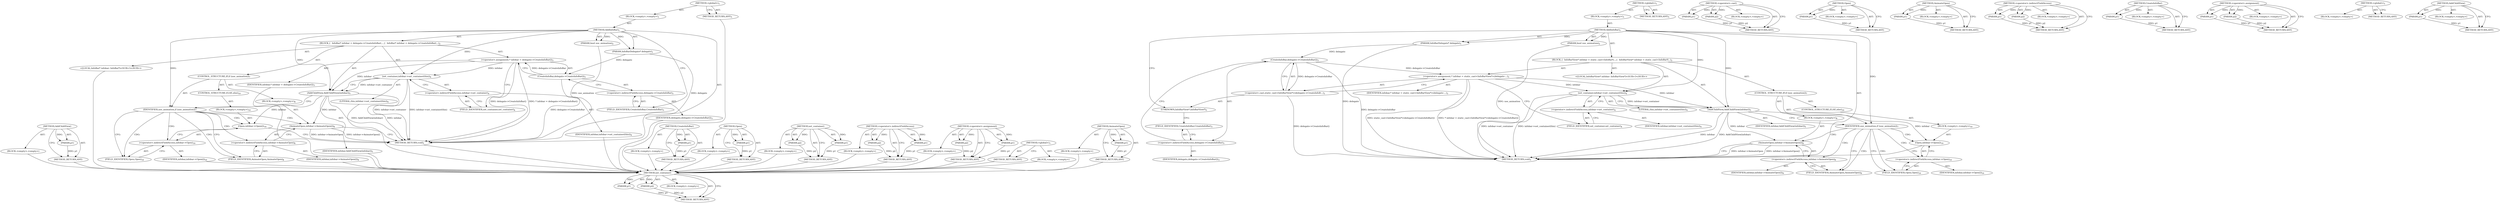 digraph "AddChildView" {
vulnerable_79 [label=<(METHOD,AddChildView)>];
vulnerable_80 [label=<(PARAM,p1)>];
vulnerable_81 [label=<(BLOCK,&lt;empty&gt;,&lt;empty&gt;)>];
vulnerable_82 [label=<(METHOD_RETURN,ANY)>];
vulnerable_6 [label=<(METHOD,&lt;global&gt;)<SUB>1</SUB>>];
vulnerable_7 [label=<(BLOCK,&lt;empty&gt;,&lt;empty&gt;)<SUB>1</SUB>>];
vulnerable_8 [label=<(METHOD,AddInfoBar)<SUB>1</SUB>>];
vulnerable_9 [label=<(PARAM,InfoBarDelegate* delegate)<SUB>1</SUB>>];
vulnerable_10 [label=<(PARAM,bool use_animation)<SUB>2</SUB>>];
vulnerable_11 [label=<(BLOCK,{
  InfoBar* infobar = delegate-&gt;CreateInfoBar(...,{
  InfoBar* infobar = delegate-&gt;CreateInfoBar(...)<SUB>2</SUB>>];
vulnerable_12 [label="<(LOCAL,InfoBar* infobar: InfoBar*)<SUB>3</SUB>>"];
vulnerable_13 [label=<(&lt;operator&gt;.assignment,* infobar = delegate-&gt;CreateInfoBar())<SUB>3</SUB>>];
vulnerable_14 [label=<(IDENTIFIER,infobar,* infobar = delegate-&gt;CreateInfoBar())<SUB>3</SUB>>];
vulnerable_15 [label=<(CreateInfoBar,delegate-&gt;CreateInfoBar())<SUB>3</SUB>>];
vulnerable_16 [label=<(&lt;operator&gt;.indirectFieldAccess,delegate-&gt;CreateInfoBar)<SUB>3</SUB>>];
vulnerable_17 [label=<(IDENTIFIER,delegate,delegate-&gt;CreateInfoBar())<SUB>3</SUB>>];
vulnerable_18 [label=<(FIELD_IDENTIFIER,CreateInfoBar,CreateInfoBar)<SUB>3</SUB>>];
vulnerable_19 [label=<(set_container,infobar-&gt;set_container(this))<SUB>4</SUB>>];
vulnerable_20 [label=<(&lt;operator&gt;.indirectFieldAccess,infobar-&gt;set_container)<SUB>4</SUB>>];
vulnerable_21 [label=<(IDENTIFIER,infobar,infobar-&gt;set_container(this))<SUB>4</SUB>>];
vulnerable_22 [label=<(FIELD_IDENTIFIER,set_container,set_container)<SUB>4</SUB>>];
vulnerable_23 [label=<(LITERAL,this,infobar-&gt;set_container(this))<SUB>4</SUB>>];
vulnerable_24 [label=<(AddChildView,AddChildView(infobar))<SUB>5</SUB>>];
vulnerable_25 [label=<(IDENTIFIER,infobar,AddChildView(infobar))<SUB>5</SUB>>];
vulnerable_26 [label=<(CONTROL_STRUCTURE,IF,if (use_animation))<SUB>7</SUB>>];
vulnerable_27 [label=<(IDENTIFIER,use_animation,if (use_animation))<SUB>7</SUB>>];
vulnerable_28 [label=<(BLOCK,&lt;empty&gt;,&lt;empty&gt;)<SUB>8</SUB>>];
vulnerable_29 [label=<(AnimateOpen,infobar-&gt;AnimateOpen())<SUB>8</SUB>>];
vulnerable_30 [label=<(&lt;operator&gt;.indirectFieldAccess,infobar-&gt;AnimateOpen)<SUB>8</SUB>>];
vulnerable_31 [label=<(IDENTIFIER,infobar,infobar-&gt;AnimateOpen())<SUB>8</SUB>>];
vulnerable_32 [label=<(FIELD_IDENTIFIER,AnimateOpen,AnimateOpen)<SUB>8</SUB>>];
vulnerable_33 [label=<(CONTROL_STRUCTURE,ELSE,else)<SUB>10</SUB>>];
vulnerable_34 [label=<(BLOCK,&lt;empty&gt;,&lt;empty&gt;)<SUB>10</SUB>>];
vulnerable_35 [label=<(Open,infobar-&gt;Open())<SUB>10</SUB>>];
vulnerable_36 [label=<(&lt;operator&gt;.indirectFieldAccess,infobar-&gt;Open)<SUB>10</SUB>>];
vulnerable_37 [label=<(IDENTIFIER,infobar,infobar-&gt;Open())<SUB>10</SUB>>];
vulnerable_38 [label=<(FIELD_IDENTIFIER,Open,Open)<SUB>10</SUB>>];
vulnerable_39 [label=<(METHOD_RETURN,void)<SUB>1</SUB>>];
vulnerable_41 [label=<(METHOD_RETURN,ANY)<SUB>1</SUB>>];
vulnerable_65 [label=<(METHOD,CreateInfoBar)>];
vulnerable_66 [label=<(PARAM,p1)>];
vulnerable_67 [label=<(BLOCK,&lt;empty&gt;,&lt;empty&gt;)>];
vulnerable_68 [label=<(METHOD_RETURN,ANY)>];
vulnerable_87 [label=<(METHOD,Open)>];
vulnerable_88 [label=<(PARAM,p1)>];
vulnerable_89 [label=<(BLOCK,&lt;empty&gt;,&lt;empty&gt;)>];
vulnerable_90 [label=<(METHOD_RETURN,ANY)>];
vulnerable_74 [label=<(METHOD,set_container)>];
vulnerable_75 [label=<(PARAM,p1)>];
vulnerable_76 [label=<(PARAM,p2)>];
vulnerable_77 [label=<(BLOCK,&lt;empty&gt;,&lt;empty&gt;)>];
vulnerable_78 [label=<(METHOD_RETURN,ANY)>];
vulnerable_69 [label=<(METHOD,&lt;operator&gt;.indirectFieldAccess)>];
vulnerable_70 [label=<(PARAM,p1)>];
vulnerable_71 [label=<(PARAM,p2)>];
vulnerable_72 [label=<(BLOCK,&lt;empty&gt;,&lt;empty&gt;)>];
vulnerable_73 [label=<(METHOD_RETURN,ANY)>];
vulnerable_60 [label=<(METHOD,&lt;operator&gt;.assignment)>];
vulnerable_61 [label=<(PARAM,p1)>];
vulnerable_62 [label=<(PARAM,p2)>];
vulnerable_63 [label=<(BLOCK,&lt;empty&gt;,&lt;empty&gt;)>];
vulnerable_64 [label=<(METHOD_RETURN,ANY)>];
vulnerable_54 [label=<(METHOD,&lt;global&gt;)<SUB>1</SUB>>];
vulnerable_55 [label=<(BLOCK,&lt;empty&gt;,&lt;empty&gt;)>];
vulnerable_56 [label=<(METHOD_RETURN,ANY)>];
vulnerable_83 [label=<(METHOD,AnimateOpen)>];
vulnerable_84 [label=<(PARAM,p1)>];
vulnerable_85 [label=<(BLOCK,&lt;empty&gt;,&lt;empty&gt;)>];
vulnerable_86 [label=<(METHOD_RETURN,ANY)>];
fixed_81 [label=<(METHOD,set_container)>];
fixed_82 [label=<(PARAM,p1)>];
fixed_83 [label=<(PARAM,p2)>];
fixed_84 [label=<(BLOCK,&lt;empty&gt;,&lt;empty&gt;)>];
fixed_85 [label=<(METHOD_RETURN,ANY)>];
fixed_6 [label=<(METHOD,&lt;global&gt;)<SUB>1</SUB>>];
fixed_7 [label=<(BLOCK,&lt;empty&gt;,&lt;empty&gt;)<SUB>1</SUB>>];
fixed_8 [label=<(METHOD,AddInfoBar)<SUB>1</SUB>>];
fixed_9 [label=<(PARAM,InfoBarDelegate* delegate)<SUB>1</SUB>>];
fixed_10 [label=<(PARAM,bool use_animation)<SUB>2</SUB>>];
fixed_11 [label=<(BLOCK,{
  InfoBarView* infobar = static_cast&lt;InfoBarV...,{
  InfoBarView* infobar = static_cast&lt;InfoBarV...)<SUB>2</SUB>>];
fixed_12 [label="<(LOCAL,InfoBarView* infobar: InfoBarView*)<SUB>3</SUB>>"];
fixed_13 [label=<(&lt;operator&gt;.assignment,* infobar = static_cast&lt;InfoBarView*&gt;(delegate-...)<SUB>3</SUB>>];
fixed_14 [label=<(IDENTIFIER,infobar,* infobar = static_cast&lt;InfoBarView*&gt;(delegate-...)<SUB>3</SUB>>];
fixed_15 [label=<(&lt;operator&gt;.cast,static_cast&lt;InfoBarView*&gt;(delegate-&gt;CreateInfoB...)<SUB>3</SUB>>];
fixed_16 [label=<(UNKNOWN,InfoBarView*,InfoBarView*)<SUB>3</SUB>>];
fixed_17 [label=<(CreateInfoBar,delegate-&gt;CreateInfoBar())<SUB>3</SUB>>];
fixed_18 [label=<(&lt;operator&gt;.indirectFieldAccess,delegate-&gt;CreateInfoBar)<SUB>3</SUB>>];
fixed_19 [label=<(IDENTIFIER,delegate,delegate-&gt;CreateInfoBar())<SUB>3</SUB>>];
fixed_20 [label=<(FIELD_IDENTIFIER,CreateInfoBar,CreateInfoBar)<SUB>3</SUB>>];
fixed_21 [label=<(set_container,infobar-&gt;set_container(this))<SUB>4</SUB>>];
fixed_22 [label=<(&lt;operator&gt;.indirectFieldAccess,infobar-&gt;set_container)<SUB>4</SUB>>];
fixed_23 [label=<(IDENTIFIER,infobar,infobar-&gt;set_container(this))<SUB>4</SUB>>];
fixed_24 [label=<(FIELD_IDENTIFIER,set_container,set_container)<SUB>4</SUB>>];
fixed_25 [label=<(LITERAL,this,infobar-&gt;set_container(this))<SUB>4</SUB>>];
fixed_26 [label=<(AddChildView,AddChildView(infobar))<SUB>5</SUB>>];
fixed_27 [label=<(IDENTIFIER,infobar,AddChildView(infobar))<SUB>5</SUB>>];
fixed_28 [label=<(CONTROL_STRUCTURE,IF,if (use_animation))<SUB>7</SUB>>];
fixed_29 [label=<(IDENTIFIER,use_animation,if (use_animation))<SUB>7</SUB>>];
fixed_30 [label=<(BLOCK,&lt;empty&gt;,&lt;empty&gt;)<SUB>8</SUB>>];
fixed_31 [label=<(AnimateOpen,infobar-&gt;AnimateOpen())<SUB>8</SUB>>];
fixed_32 [label=<(&lt;operator&gt;.indirectFieldAccess,infobar-&gt;AnimateOpen)<SUB>8</SUB>>];
fixed_33 [label=<(IDENTIFIER,infobar,infobar-&gt;AnimateOpen())<SUB>8</SUB>>];
fixed_34 [label=<(FIELD_IDENTIFIER,AnimateOpen,AnimateOpen)<SUB>8</SUB>>];
fixed_35 [label=<(CONTROL_STRUCTURE,ELSE,else)<SUB>10</SUB>>];
fixed_36 [label=<(BLOCK,&lt;empty&gt;,&lt;empty&gt;)<SUB>10</SUB>>];
fixed_37 [label=<(Open,infobar-&gt;Open())<SUB>10</SUB>>];
fixed_38 [label=<(&lt;operator&gt;.indirectFieldAccess,infobar-&gt;Open)<SUB>10</SUB>>];
fixed_39 [label=<(IDENTIFIER,infobar,infobar-&gt;Open())<SUB>10</SUB>>];
fixed_40 [label=<(FIELD_IDENTIFIER,Open,Open)<SUB>10</SUB>>];
fixed_41 [label=<(METHOD_RETURN,void)<SUB>1</SUB>>];
fixed_43 [label=<(METHOD_RETURN,ANY)<SUB>1</SUB>>];
fixed_67 [label=<(METHOD,&lt;operator&gt;.cast)>];
fixed_68 [label=<(PARAM,p1)>];
fixed_69 [label=<(PARAM,p2)>];
fixed_70 [label=<(BLOCK,&lt;empty&gt;,&lt;empty&gt;)>];
fixed_71 [label=<(METHOD_RETURN,ANY)>];
fixed_94 [label=<(METHOD,Open)>];
fixed_95 [label=<(PARAM,p1)>];
fixed_96 [label=<(BLOCK,&lt;empty&gt;,&lt;empty&gt;)>];
fixed_97 [label=<(METHOD_RETURN,ANY)>];
fixed_90 [label=<(METHOD,AnimateOpen)>];
fixed_91 [label=<(PARAM,p1)>];
fixed_92 [label=<(BLOCK,&lt;empty&gt;,&lt;empty&gt;)>];
fixed_93 [label=<(METHOD_RETURN,ANY)>];
fixed_76 [label=<(METHOD,&lt;operator&gt;.indirectFieldAccess)>];
fixed_77 [label=<(PARAM,p1)>];
fixed_78 [label=<(PARAM,p2)>];
fixed_79 [label=<(BLOCK,&lt;empty&gt;,&lt;empty&gt;)>];
fixed_80 [label=<(METHOD_RETURN,ANY)>];
fixed_72 [label=<(METHOD,CreateInfoBar)>];
fixed_73 [label=<(PARAM,p1)>];
fixed_74 [label=<(BLOCK,&lt;empty&gt;,&lt;empty&gt;)>];
fixed_75 [label=<(METHOD_RETURN,ANY)>];
fixed_62 [label=<(METHOD,&lt;operator&gt;.assignment)>];
fixed_63 [label=<(PARAM,p1)>];
fixed_64 [label=<(PARAM,p2)>];
fixed_65 [label=<(BLOCK,&lt;empty&gt;,&lt;empty&gt;)>];
fixed_66 [label=<(METHOD_RETURN,ANY)>];
fixed_56 [label=<(METHOD,&lt;global&gt;)<SUB>1</SUB>>];
fixed_57 [label=<(BLOCK,&lt;empty&gt;,&lt;empty&gt;)>];
fixed_58 [label=<(METHOD_RETURN,ANY)>];
fixed_86 [label=<(METHOD,AddChildView)>];
fixed_87 [label=<(PARAM,p1)>];
fixed_88 [label=<(BLOCK,&lt;empty&gt;,&lt;empty&gt;)>];
fixed_89 [label=<(METHOD_RETURN,ANY)>];
vulnerable_79 -> vulnerable_80  [key=0, label="AST: "];
vulnerable_79 -> vulnerable_80  [key=1, label="DDG: "];
vulnerable_79 -> vulnerable_81  [key=0, label="AST: "];
vulnerable_79 -> vulnerable_82  [key=0, label="AST: "];
vulnerable_79 -> vulnerable_82  [key=1, label="CFG: "];
vulnerable_80 -> vulnerable_82  [key=0, label="DDG: p1"];
vulnerable_81 -> fixed_81  [key=0];
vulnerable_82 -> fixed_81  [key=0];
vulnerable_6 -> vulnerable_7  [key=0, label="AST: "];
vulnerable_6 -> vulnerable_41  [key=0, label="AST: "];
vulnerable_6 -> vulnerable_41  [key=1, label="CFG: "];
vulnerable_7 -> vulnerable_8  [key=0, label="AST: "];
vulnerable_8 -> vulnerable_9  [key=0, label="AST: "];
vulnerable_8 -> vulnerable_9  [key=1, label="DDG: "];
vulnerable_8 -> vulnerable_10  [key=0, label="AST: "];
vulnerable_8 -> vulnerable_10  [key=1, label="DDG: "];
vulnerable_8 -> vulnerable_11  [key=0, label="AST: "];
vulnerable_8 -> vulnerable_39  [key=0, label="AST: "];
vulnerable_8 -> vulnerable_18  [key=0, label="CFG: "];
vulnerable_8 -> vulnerable_19  [key=0, label="DDG: "];
vulnerable_8 -> vulnerable_24  [key=0, label="DDG: "];
vulnerable_8 -> vulnerable_27  [key=0, label="DDG: "];
vulnerable_9 -> vulnerable_39  [key=0, label="DDG: delegate"];
vulnerable_9 -> vulnerable_15  [key=0, label="DDG: delegate"];
vulnerable_10 -> vulnerable_39  [key=0, label="DDG: use_animation"];
vulnerable_11 -> vulnerable_12  [key=0, label="AST: "];
vulnerable_11 -> vulnerable_13  [key=0, label="AST: "];
vulnerable_11 -> vulnerable_19  [key=0, label="AST: "];
vulnerable_11 -> vulnerable_24  [key=0, label="AST: "];
vulnerable_11 -> vulnerable_26  [key=0, label="AST: "];
vulnerable_12 -> fixed_81  [key=0];
vulnerable_13 -> vulnerable_14  [key=0, label="AST: "];
vulnerable_13 -> vulnerable_15  [key=0, label="AST: "];
vulnerable_13 -> vulnerable_22  [key=0, label="CFG: "];
vulnerable_13 -> vulnerable_39  [key=0, label="DDG: delegate-&gt;CreateInfoBar()"];
vulnerable_13 -> vulnerable_39  [key=1, label="DDG: * infobar = delegate-&gt;CreateInfoBar()"];
vulnerable_13 -> vulnerable_19  [key=0, label="DDG: infobar"];
vulnerable_13 -> vulnerable_24  [key=0, label="DDG: infobar"];
vulnerable_14 -> fixed_81  [key=0];
vulnerable_15 -> vulnerable_16  [key=0, label="AST: "];
vulnerable_15 -> vulnerable_13  [key=0, label="CFG: "];
vulnerable_15 -> vulnerable_13  [key=1, label="DDG: delegate-&gt;CreateInfoBar"];
vulnerable_15 -> vulnerable_39  [key=0, label="DDG: delegate-&gt;CreateInfoBar"];
vulnerable_16 -> vulnerable_17  [key=0, label="AST: "];
vulnerable_16 -> vulnerable_18  [key=0, label="AST: "];
vulnerable_16 -> vulnerable_15  [key=0, label="CFG: "];
vulnerable_17 -> fixed_81  [key=0];
vulnerable_18 -> vulnerable_16  [key=0, label="CFG: "];
vulnerable_19 -> vulnerable_20  [key=0, label="AST: "];
vulnerable_19 -> vulnerable_23  [key=0, label="AST: "];
vulnerable_19 -> vulnerable_24  [key=0, label="CFG: "];
vulnerable_19 -> vulnerable_24  [key=1, label="DDG: infobar-&gt;set_container"];
vulnerable_19 -> vulnerable_39  [key=0, label="DDG: infobar-&gt;set_container"];
vulnerable_19 -> vulnerable_39  [key=1, label="DDG: infobar-&gt;set_container(this)"];
vulnerable_20 -> vulnerable_21  [key=0, label="AST: "];
vulnerable_20 -> vulnerable_22  [key=0, label="AST: "];
vulnerable_20 -> vulnerable_19  [key=0, label="CFG: "];
vulnerable_21 -> fixed_81  [key=0];
vulnerable_22 -> vulnerable_20  [key=0, label="CFG: "];
vulnerable_23 -> fixed_81  [key=0];
vulnerable_24 -> vulnerable_25  [key=0, label="AST: "];
vulnerable_24 -> vulnerable_27  [key=0, label="CFG: "];
vulnerable_24 -> vulnerable_39  [key=0, label="DDG: infobar"];
vulnerable_24 -> vulnerable_39  [key=1, label="DDG: AddChildView(infobar)"];
vulnerable_24 -> vulnerable_29  [key=0, label="DDG: infobar"];
vulnerable_24 -> vulnerable_35  [key=0, label="DDG: infobar"];
vulnerable_25 -> fixed_81  [key=0];
vulnerable_26 -> vulnerable_27  [key=0, label="AST: "];
vulnerable_26 -> vulnerable_28  [key=0, label="AST: "];
vulnerable_26 -> vulnerable_33  [key=0, label="AST: "];
vulnerable_27 -> vulnerable_32  [key=0, label="CFG: "];
vulnerable_27 -> vulnerable_32  [key=1, label="CDG: "];
vulnerable_27 -> vulnerable_38  [key=0, label="CFG: "];
vulnerable_27 -> vulnerable_38  [key=1, label="CDG: "];
vulnerable_27 -> vulnerable_30  [key=0, label="CDG: "];
vulnerable_27 -> vulnerable_29  [key=0, label="CDG: "];
vulnerable_27 -> vulnerable_36  [key=0, label="CDG: "];
vulnerable_27 -> vulnerable_35  [key=0, label="CDG: "];
vulnerable_28 -> vulnerable_29  [key=0, label="AST: "];
vulnerable_29 -> vulnerable_30  [key=0, label="AST: "];
vulnerable_29 -> vulnerable_39  [key=0, label="CFG: "];
vulnerable_29 -> vulnerable_39  [key=1, label="DDG: infobar-&gt;AnimateOpen"];
vulnerable_29 -> vulnerable_39  [key=2, label="DDG: infobar-&gt;AnimateOpen()"];
vulnerable_30 -> vulnerable_31  [key=0, label="AST: "];
vulnerable_30 -> vulnerable_32  [key=0, label="AST: "];
vulnerable_30 -> vulnerable_29  [key=0, label="CFG: "];
vulnerable_31 -> fixed_81  [key=0];
vulnerable_32 -> vulnerable_30  [key=0, label="CFG: "];
vulnerable_33 -> vulnerable_34  [key=0, label="AST: "];
vulnerable_34 -> vulnerable_35  [key=0, label="AST: "];
vulnerable_35 -> vulnerable_36  [key=0, label="AST: "];
vulnerable_35 -> vulnerable_39  [key=0, label="CFG: "];
vulnerable_36 -> vulnerable_37  [key=0, label="AST: "];
vulnerable_36 -> vulnerable_38  [key=0, label="AST: "];
vulnerable_36 -> vulnerable_35  [key=0, label="CFG: "];
vulnerable_37 -> fixed_81  [key=0];
vulnerable_38 -> vulnerable_36  [key=0, label="CFG: "];
vulnerable_39 -> fixed_81  [key=0];
vulnerable_41 -> fixed_81  [key=0];
vulnerable_65 -> vulnerable_66  [key=0, label="AST: "];
vulnerable_65 -> vulnerable_66  [key=1, label="DDG: "];
vulnerable_65 -> vulnerable_67  [key=0, label="AST: "];
vulnerable_65 -> vulnerable_68  [key=0, label="AST: "];
vulnerable_65 -> vulnerable_68  [key=1, label="CFG: "];
vulnerable_66 -> vulnerable_68  [key=0, label="DDG: p1"];
vulnerable_67 -> fixed_81  [key=0];
vulnerable_68 -> fixed_81  [key=0];
vulnerable_87 -> vulnerable_88  [key=0, label="AST: "];
vulnerable_87 -> vulnerable_88  [key=1, label="DDG: "];
vulnerable_87 -> vulnerable_89  [key=0, label="AST: "];
vulnerable_87 -> vulnerable_90  [key=0, label="AST: "];
vulnerable_87 -> vulnerable_90  [key=1, label="CFG: "];
vulnerable_88 -> vulnerable_90  [key=0, label="DDG: p1"];
vulnerable_89 -> fixed_81  [key=0];
vulnerable_90 -> fixed_81  [key=0];
vulnerable_74 -> vulnerable_75  [key=0, label="AST: "];
vulnerable_74 -> vulnerable_75  [key=1, label="DDG: "];
vulnerable_74 -> vulnerable_77  [key=0, label="AST: "];
vulnerable_74 -> vulnerable_76  [key=0, label="AST: "];
vulnerable_74 -> vulnerable_76  [key=1, label="DDG: "];
vulnerable_74 -> vulnerable_78  [key=0, label="AST: "];
vulnerable_74 -> vulnerable_78  [key=1, label="CFG: "];
vulnerable_75 -> vulnerable_78  [key=0, label="DDG: p1"];
vulnerable_76 -> vulnerable_78  [key=0, label="DDG: p2"];
vulnerable_77 -> fixed_81  [key=0];
vulnerable_78 -> fixed_81  [key=0];
vulnerable_69 -> vulnerable_70  [key=0, label="AST: "];
vulnerable_69 -> vulnerable_70  [key=1, label="DDG: "];
vulnerable_69 -> vulnerable_72  [key=0, label="AST: "];
vulnerable_69 -> vulnerable_71  [key=0, label="AST: "];
vulnerable_69 -> vulnerable_71  [key=1, label="DDG: "];
vulnerable_69 -> vulnerable_73  [key=0, label="AST: "];
vulnerable_69 -> vulnerable_73  [key=1, label="CFG: "];
vulnerable_70 -> vulnerable_73  [key=0, label="DDG: p1"];
vulnerable_71 -> vulnerable_73  [key=0, label="DDG: p2"];
vulnerable_72 -> fixed_81  [key=0];
vulnerable_73 -> fixed_81  [key=0];
vulnerable_60 -> vulnerable_61  [key=0, label="AST: "];
vulnerable_60 -> vulnerable_61  [key=1, label="DDG: "];
vulnerable_60 -> vulnerable_63  [key=0, label="AST: "];
vulnerable_60 -> vulnerable_62  [key=0, label="AST: "];
vulnerable_60 -> vulnerable_62  [key=1, label="DDG: "];
vulnerable_60 -> vulnerable_64  [key=0, label="AST: "];
vulnerable_60 -> vulnerable_64  [key=1, label="CFG: "];
vulnerable_61 -> vulnerable_64  [key=0, label="DDG: p1"];
vulnerable_62 -> vulnerable_64  [key=0, label="DDG: p2"];
vulnerable_63 -> fixed_81  [key=0];
vulnerable_64 -> fixed_81  [key=0];
vulnerable_54 -> vulnerable_55  [key=0, label="AST: "];
vulnerable_54 -> vulnerable_56  [key=0, label="AST: "];
vulnerable_54 -> vulnerable_56  [key=1, label="CFG: "];
vulnerable_55 -> fixed_81  [key=0];
vulnerable_56 -> fixed_81  [key=0];
vulnerable_83 -> vulnerable_84  [key=0, label="AST: "];
vulnerable_83 -> vulnerable_84  [key=1, label="DDG: "];
vulnerable_83 -> vulnerable_85  [key=0, label="AST: "];
vulnerable_83 -> vulnerable_86  [key=0, label="AST: "];
vulnerable_83 -> vulnerable_86  [key=1, label="CFG: "];
vulnerable_84 -> vulnerable_86  [key=0, label="DDG: p1"];
vulnerable_85 -> fixed_81  [key=0];
vulnerable_86 -> fixed_81  [key=0];
fixed_81 -> fixed_82  [key=0, label="AST: "];
fixed_81 -> fixed_82  [key=1, label="DDG: "];
fixed_81 -> fixed_84  [key=0, label="AST: "];
fixed_81 -> fixed_83  [key=0, label="AST: "];
fixed_81 -> fixed_83  [key=1, label="DDG: "];
fixed_81 -> fixed_85  [key=0, label="AST: "];
fixed_81 -> fixed_85  [key=1, label="CFG: "];
fixed_82 -> fixed_85  [key=0, label="DDG: p1"];
fixed_83 -> fixed_85  [key=0, label="DDG: p2"];
fixed_6 -> fixed_7  [key=0, label="AST: "];
fixed_6 -> fixed_43  [key=0, label="AST: "];
fixed_6 -> fixed_43  [key=1, label="CFG: "];
fixed_7 -> fixed_8  [key=0, label="AST: "];
fixed_8 -> fixed_9  [key=0, label="AST: "];
fixed_8 -> fixed_9  [key=1, label="DDG: "];
fixed_8 -> fixed_10  [key=0, label="AST: "];
fixed_8 -> fixed_10  [key=1, label="DDG: "];
fixed_8 -> fixed_11  [key=0, label="AST: "];
fixed_8 -> fixed_41  [key=0, label="AST: "];
fixed_8 -> fixed_16  [key=0, label="CFG: "];
fixed_8 -> fixed_21  [key=0, label="DDG: "];
fixed_8 -> fixed_26  [key=0, label="DDG: "];
fixed_8 -> fixed_29  [key=0, label="DDG: "];
fixed_9 -> fixed_41  [key=0, label="DDG: delegate"];
fixed_9 -> fixed_17  [key=0, label="DDG: delegate"];
fixed_10 -> fixed_41  [key=0, label="DDG: use_animation"];
fixed_11 -> fixed_12  [key=0, label="AST: "];
fixed_11 -> fixed_13  [key=0, label="AST: "];
fixed_11 -> fixed_21  [key=0, label="AST: "];
fixed_11 -> fixed_26  [key=0, label="AST: "];
fixed_11 -> fixed_28  [key=0, label="AST: "];
fixed_13 -> fixed_14  [key=0, label="AST: "];
fixed_13 -> fixed_15  [key=0, label="AST: "];
fixed_13 -> fixed_24  [key=0, label="CFG: "];
fixed_13 -> fixed_41  [key=0, label="DDG: static_cast&lt;InfoBarView*&gt;(delegate-&gt;CreateInfoBar())"];
fixed_13 -> fixed_41  [key=1, label="DDG: * infobar = static_cast&lt;InfoBarView*&gt;(delegate-&gt;CreateInfoBar())"];
fixed_13 -> fixed_21  [key=0, label="DDG: infobar"];
fixed_13 -> fixed_26  [key=0, label="DDG: infobar"];
fixed_15 -> fixed_16  [key=0, label="AST: "];
fixed_15 -> fixed_17  [key=0, label="AST: "];
fixed_15 -> fixed_13  [key=0, label="CFG: "];
fixed_15 -> fixed_41  [key=0, label="DDG: delegate-&gt;CreateInfoBar()"];
fixed_16 -> fixed_20  [key=0, label="CFG: "];
fixed_17 -> fixed_18  [key=0, label="AST: "];
fixed_17 -> fixed_15  [key=0, label="CFG: "];
fixed_17 -> fixed_15  [key=1, label="DDG: delegate-&gt;CreateInfoBar"];
fixed_17 -> fixed_41  [key=0, label="DDG: delegate-&gt;CreateInfoBar"];
fixed_17 -> fixed_13  [key=0, label="DDG: delegate-&gt;CreateInfoBar"];
fixed_18 -> fixed_19  [key=0, label="AST: "];
fixed_18 -> fixed_20  [key=0, label="AST: "];
fixed_18 -> fixed_17  [key=0, label="CFG: "];
fixed_20 -> fixed_18  [key=0, label="CFG: "];
fixed_21 -> fixed_22  [key=0, label="AST: "];
fixed_21 -> fixed_25  [key=0, label="AST: "];
fixed_21 -> fixed_26  [key=0, label="CFG: "];
fixed_21 -> fixed_26  [key=1, label="DDG: infobar-&gt;set_container"];
fixed_21 -> fixed_41  [key=0, label="DDG: infobar-&gt;set_container"];
fixed_21 -> fixed_41  [key=1, label="DDG: infobar-&gt;set_container(this)"];
fixed_22 -> fixed_23  [key=0, label="AST: "];
fixed_22 -> fixed_24  [key=0, label="AST: "];
fixed_22 -> fixed_21  [key=0, label="CFG: "];
fixed_24 -> fixed_22  [key=0, label="CFG: "];
fixed_26 -> fixed_27  [key=0, label="AST: "];
fixed_26 -> fixed_29  [key=0, label="CFG: "];
fixed_26 -> fixed_41  [key=0, label="DDG: infobar"];
fixed_26 -> fixed_41  [key=1, label="DDG: AddChildView(infobar)"];
fixed_26 -> fixed_31  [key=0, label="DDG: infobar"];
fixed_26 -> fixed_37  [key=0, label="DDG: infobar"];
fixed_28 -> fixed_29  [key=0, label="AST: "];
fixed_28 -> fixed_30  [key=0, label="AST: "];
fixed_28 -> fixed_35  [key=0, label="AST: "];
fixed_29 -> fixed_34  [key=0, label="CFG: "];
fixed_29 -> fixed_34  [key=1, label="CDG: "];
fixed_29 -> fixed_40  [key=0, label="CFG: "];
fixed_29 -> fixed_40  [key=1, label="CDG: "];
fixed_29 -> fixed_38  [key=0, label="CDG: "];
fixed_29 -> fixed_32  [key=0, label="CDG: "];
fixed_29 -> fixed_37  [key=0, label="CDG: "];
fixed_29 -> fixed_31  [key=0, label="CDG: "];
fixed_30 -> fixed_31  [key=0, label="AST: "];
fixed_31 -> fixed_32  [key=0, label="AST: "];
fixed_31 -> fixed_41  [key=0, label="CFG: "];
fixed_31 -> fixed_41  [key=1, label="DDG: infobar-&gt;AnimateOpen"];
fixed_31 -> fixed_41  [key=2, label="DDG: infobar-&gt;AnimateOpen()"];
fixed_32 -> fixed_33  [key=0, label="AST: "];
fixed_32 -> fixed_34  [key=0, label="AST: "];
fixed_32 -> fixed_31  [key=0, label="CFG: "];
fixed_34 -> fixed_32  [key=0, label="CFG: "];
fixed_35 -> fixed_36  [key=0, label="AST: "];
fixed_36 -> fixed_37  [key=0, label="AST: "];
fixed_37 -> fixed_38  [key=0, label="AST: "];
fixed_37 -> fixed_41  [key=0, label="CFG: "];
fixed_38 -> fixed_39  [key=0, label="AST: "];
fixed_38 -> fixed_40  [key=0, label="AST: "];
fixed_38 -> fixed_37  [key=0, label="CFG: "];
fixed_40 -> fixed_38  [key=0, label="CFG: "];
fixed_67 -> fixed_68  [key=0, label="AST: "];
fixed_67 -> fixed_68  [key=1, label="DDG: "];
fixed_67 -> fixed_70  [key=0, label="AST: "];
fixed_67 -> fixed_69  [key=0, label="AST: "];
fixed_67 -> fixed_69  [key=1, label="DDG: "];
fixed_67 -> fixed_71  [key=0, label="AST: "];
fixed_67 -> fixed_71  [key=1, label="CFG: "];
fixed_68 -> fixed_71  [key=0, label="DDG: p1"];
fixed_69 -> fixed_71  [key=0, label="DDG: p2"];
fixed_94 -> fixed_95  [key=0, label="AST: "];
fixed_94 -> fixed_95  [key=1, label="DDG: "];
fixed_94 -> fixed_96  [key=0, label="AST: "];
fixed_94 -> fixed_97  [key=0, label="AST: "];
fixed_94 -> fixed_97  [key=1, label="CFG: "];
fixed_95 -> fixed_97  [key=0, label="DDG: p1"];
fixed_90 -> fixed_91  [key=0, label="AST: "];
fixed_90 -> fixed_91  [key=1, label="DDG: "];
fixed_90 -> fixed_92  [key=0, label="AST: "];
fixed_90 -> fixed_93  [key=0, label="AST: "];
fixed_90 -> fixed_93  [key=1, label="CFG: "];
fixed_91 -> fixed_93  [key=0, label="DDG: p1"];
fixed_76 -> fixed_77  [key=0, label="AST: "];
fixed_76 -> fixed_77  [key=1, label="DDG: "];
fixed_76 -> fixed_79  [key=0, label="AST: "];
fixed_76 -> fixed_78  [key=0, label="AST: "];
fixed_76 -> fixed_78  [key=1, label="DDG: "];
fixed_76 -> fixed_80  [key=0, label="AST: "];
fixed_76 -> fixed_80  [key=1, label="CFG: "];
fixed_77 -> fixed_80  [key=0, label="DDG: p1"];
fixed_78 -> fixed_80  [key=0, label="DDG: p2"];
fixed_72 -> fixed_73  [key=0, label="AST: "];
fixed_72 -> fixed_73  [key=1, label="DDG: "];
fixed_72 -> fixed_74  [key=0, label="AST: "];
fixed_72 -> fixed_75  [key=0, label="AST: "];
fixed_72 -> fixed_75  [key=1, label="CFG: "];
fixed_73 -> fixed_75  [key=0, label="DDG: p1"];
fixed_62 -> fixed_63  [key=0, label="AST: "];
fixed_62 -> fixed_63  [key=1, label="DDG: "];
fixed_62 -> fixed_65  [key=0, label="AST: "];
fixed_62 -> fixed_64  [key=0, label="AST: "];
fixed_62 -> fixed_64  [key=1, label="DDG: "];
fixed_62 -> fixed_66  [key=0, label="AST: "];
fixed_62 -> fixed_66  [key=1, label="CFG: "];
fixed_63 -> fixed_66  [key=0, label="DDG: p1"];
fixed_64 -> fixed_66  [key=0, label="DDG: p2"];
fixed_56 -> fixed_57  [key=0, label="AST: "];
fixed_56 -> fixed_58  [key=0, label="AST: "];
fixed_56 -> fixed_58  [key=1, label="CFG: "];
fixed_86 -> fixed_87  [key=0, label="AST: "];
fixed_86 -> fixed_87  [key=1, label="DDG: "];
fixed_86 -> fixed_88  [key=0, label="AST: "];
fixed_86 -> fixed_89  [key=0, label="AST: "];
fixed_86 -> fixed_89  [key=1, label="CFG: "];
fixed_87 -> fixed_89  [key=0, label="DDG: p1"];
}
